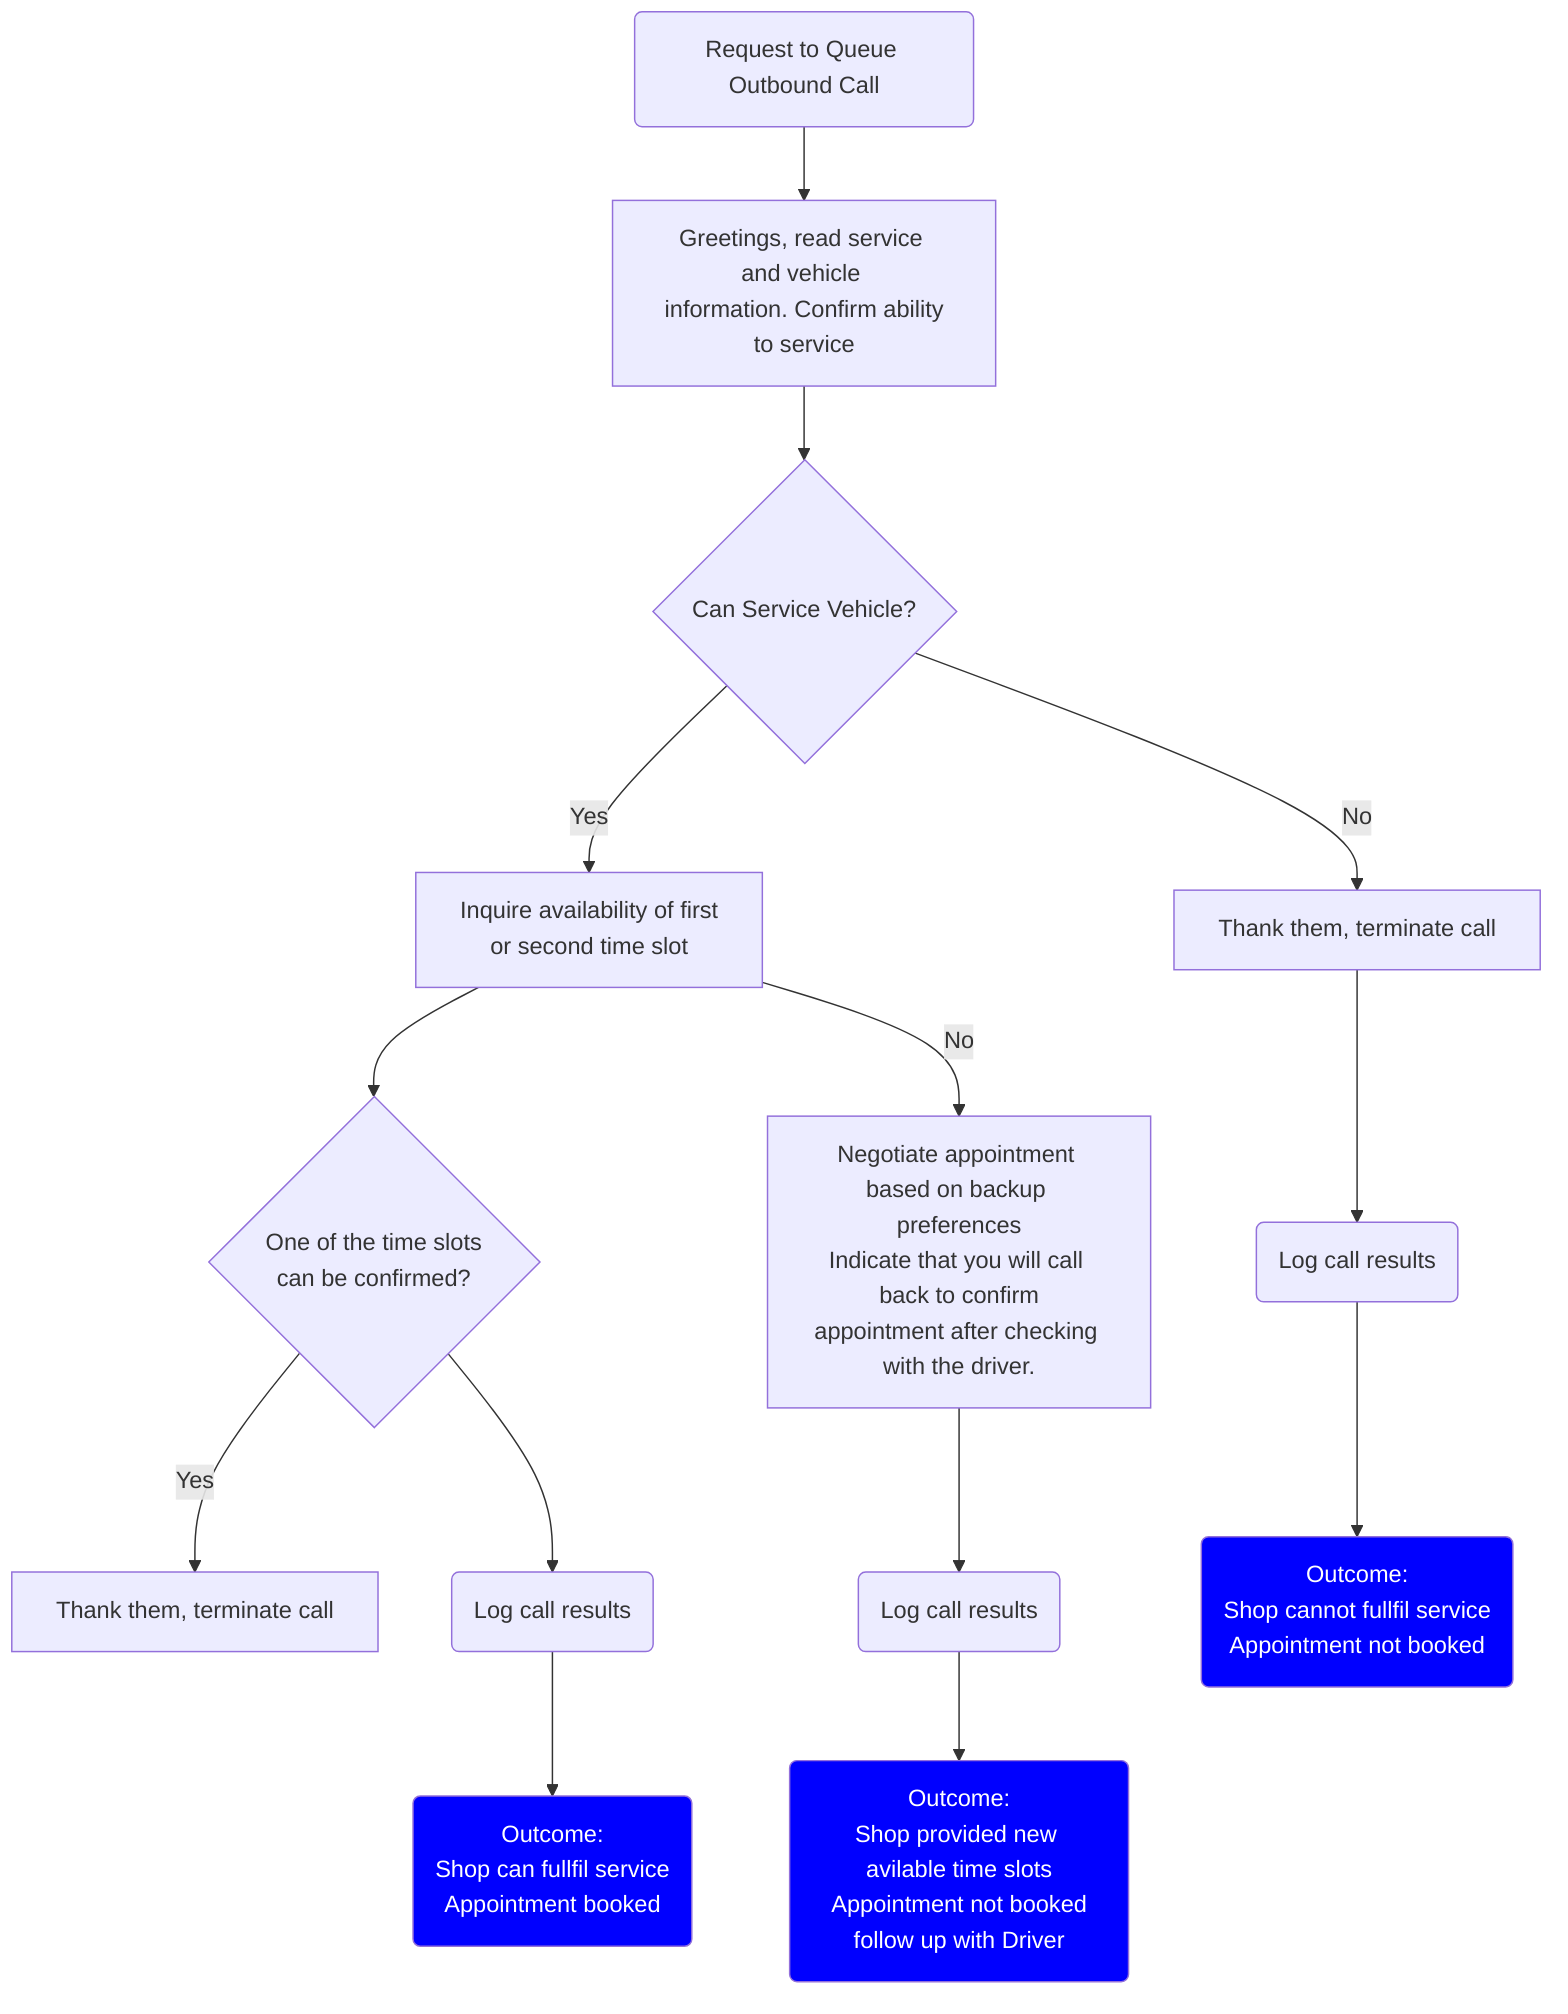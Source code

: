 flowchart TB
    %% Open https://mermaid.live/edit and paste this code in editor
    A(Request to Queue Outbound Call) --> B[Greetings, read service and vehicle \n information. Confirm ability to service]
    B --> C{Can Service Vehicle?}

    %% outcome: appointment booked with driver prefered time slots
    C -->|Yes| D[Inquire availability of first\nor second time slot]
    D --> H{One of the time slots\ncan be confirmed?}
    H --> |Yes| I[Thank them, terminate call]
    H --> J(Log call results)
    J --> K(Outcome:\nShop can fullfil service\nAppointment booked)

    %% outcome: save service provider availability. appt not booked. notify driver of new availabilities
    D --> |No| L[Negotiate appointment based on backup preferences\nIndicate that you will call back to confirm\nappointment after checking with the driver.]
    L --> M(Log call results)
    M --> N(Outcome:\nShop provided new avilable time slots\nAppointment not booked\nfollow up with Driver)


    %% outcome: cant fullfil service
    C -->|No| E[Thank them, terminate call]
    E --> F(Log call results)
    F --> G(Outcome:\nShop cannot fullfil service\nAppointment not booked)

    %% styling
    style G fill:blue,color:white
    style K fill:blue,color:white
    style N fill:blue,color:white